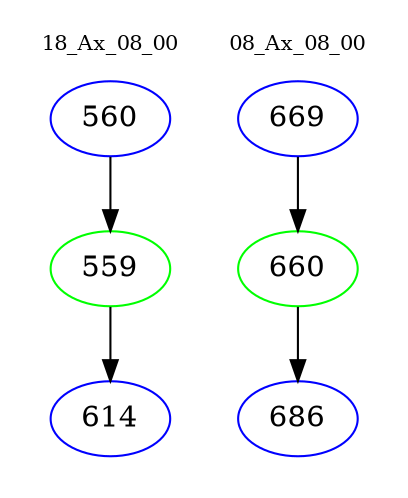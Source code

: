 digraph{
subgraph cluster_0 {
color = white
label = "18_Ax_08_00";
fontsize=10;
T0_560 [label="560", color="blue"]
T0_560 -> T0_559 [color="black"]
T0_559 [label="559", color="green"]
T0_559 -> T0_614 [color="black"]
T0_614 [label="614", color="blue"]
}
subgraph cluster_1 {
color = white
label = "08_Ax_08_00";
fontsize=10;
T1_669 [label="669", color="blue"]
T1_669 -> T1_660 [color="black"]
T1_660 [label="660", color="green"]
T1_660 -> T1_686 [color="black"]
T1_686 [label="686", color="blue"]
}
}
